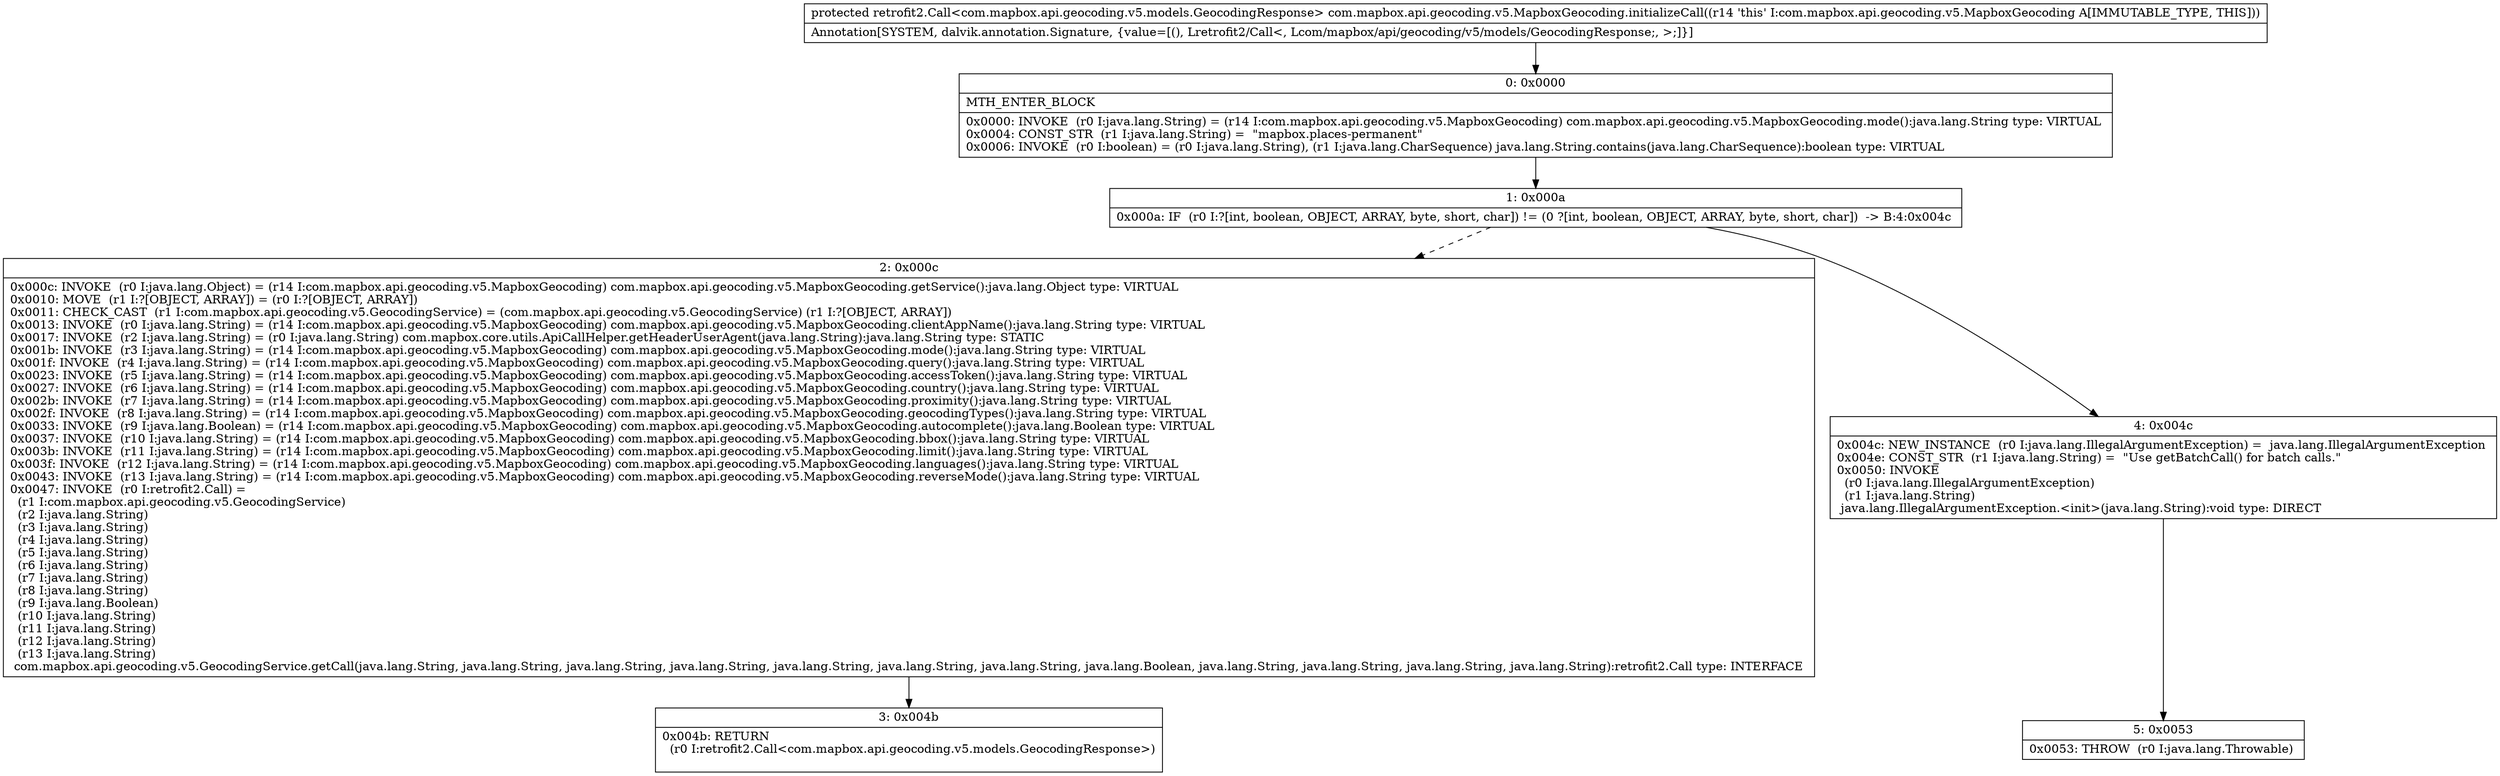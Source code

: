 digraph "CFG forcom.mapbox.api.geocoding.v5.MapboxGeocoding.initializeCall()Lretrofit2\/Call;" {
Node_0 [shape=record,label="{0\:\ 0x0000|MTH_ENTER_BLOCK\l|0x0000: INVOKE  (r0 I:java.lang.String) = (r14 I:com.mapbox.api.geocoding.v5.MapboxGeocoding) com.mapbox.api.geocoding.v5.MapboxGeocoding.mode():java.lang.String type: VIRTUAL \l0x0004: CONST_STR  (r1 I:java.lang.String) =  \"mapbox.places\-permanent\" \l0x0006: INVOKE  (r0 I:boolean) = (r0 I:java.lang.String), (r1 I:java.lang.CharSequence) java.lang.String.contains(java.lang.CharSequence):boolean type: VIRTUAL \l}"];
Node_1 [shape=record,label="{1\:\ 0x000a|0x000a: IF  (r0 I:?[int, boolean, OBJECT, ARRAY, byte, short, char]) != (0 ?[int, boolean, OBJECT, ARRAY, byte, short, char])  \-\> B:4:0x004c \l}"];
Node_2 [shape=record,label="{2\:\ 0x000c|0x000c: INVOKE  (r0 I:java.lang.Object) = (r14 I:com.mapbox.api.geocoding.v5.MapboxGeocoding) com.mapbox.api.geocoding.v5.MapboxGeocoding.getService():java.lang.Object type: VIRTUAL \l0x0010: MOVE  (r1 I:?[OBJECT, ARRAY]) = (r0 I:?[OBJECT, ARRAY]) \l0x0011: CHECK_CAST  (r1 I:com.mapbox.api.geocoding.v5.GeocodingService) = (com.mapbox.api.geocoding.v5.GeocodingService) (r1 I:?[OBJECT, ARRAY]) \l0x0013: INVOKE  (r0 I:java.lang.String) = (r14 I:com.mapbox.api.geocoding.v5.MapboxGeocoding) com.mapbox.api.geocoding.v5.MapboxGeocoding.clientAppName():java.lang.String type: VIRTUAL \l0x0017: INVOKE  (r2 I:java.lang.String) = (r0 I:java.lang.String) com.mapbox.core.utils.ApiCallHelper.getHeaderUserAgent(java.lang.String):java.lang.String type: STATIC \l0x001b: INVOKE  (r3 I:java.lang.String) = (r14 I:com.mapbox.api.geocoding.v5.MapboxGeocoding) com.mapbox.api.geocoding.v5.MapboxGeocoding.mode():java.lang.String type: VIRTUAL \l0x001f: INVOKE  (r4 I:java.lang.String) = (r14 I:com.mapbox.api.geocoding.v5.MapboxGeocoding) com.mapbox.api.geocoding.v5.MapboxGeocoding.query():java.lang.String type: VIRTUAL \l0x0023: INVOKE  (r5 I:java.lang.String) = (r14 I:com.mapbox.api.geocoding.v5.MapboxGeocoding) com.mapbox.api.geocoding.v5.MapboxGeocoding.accessToken():java.lang.String type: VIRTUAL \l0x0027: INVOKE  (r6 I:java.lang.String) = (r14 I:com.mapbox.api.geocoding.v5.MapboxGeocoding) com.mapbox.api.geocoding.v5.MapboxGeocoding.country():java.lang.String type: VIRTUAL \l0x002b: INVOKE  (r7 I:java.lang.String) = (r14 I:com.mapbox.api.geocoding.v5.MapboxGeocoding) com.mapbox.api.geocoding.v5.MapboxGeocoding.proximity():java.lang.String type: VIRTUAL \l0x002f: INVOKE  (r8 I:java.lang.String) = (r14 I:com.mapbox.api.geocoding.v5.MapboxGeocoding) com.mapbox.api.geocoding.v5.MapboxGeocoding.geocodingTypes():java.lang.String type: VIRTUAL \l0x0033: INVOKE  (r9 I:java.lang.Boolean) = (r14 I:com.mapbox.api.geocoding.v5.MapboxGeocoding) com.mapbox.api.geocoding.v5.MapboxGeocoding.autocomplete():java.lang.Boolean type: VIRTUAL \l0x0037: INVOKE  (r10 I:java.lang.String) = (r14 I:com.mapbox.api.geocoding.v5.MapboxGeocoding) com.mapbox.api.geocoding.v5.MapboxGeocoding.bbox():java.lang.String type: VIRTUAL \l0x003b: INVOKE  (r11 I:java.lang.String) = (r14 I:com.mapbox.api.geocoding.v5.MapboxGeocoding) com.mapbox.api.geocoding.v5.MapboxGeocoding.limit():java.lang.String type: VIRTUAL \l0x003f: INVOKE  (r12 I:java.lang.String) = (r14 I:com.mapbox.api.geocoding.v5.MapboxGeocoding) com.mapbox.api.geocoding.v5.MapboxGeocoding.languages():java.lang.String type: VIRTUAL \l0x0043: INVOKE  (r13 I:java.lang.String) = (r14 I:com.mapbox.api.geocoding.v5.MapboxGeocoding) com.mapbox.api.geocoding.v5.MapboxGeocoding.reverseMode():java.lang.String type: VIRTUAL \l0x0047: INVOKE  (r0 I:retrofit2.Call) = \l  (r1 I:com.mapbox.api.geocoding.v5.GeocodingService)\l  (r2 I:java.lang.String)\l  (r3 I:java.lang.String)\l  (r4 I:java.lang.String)\l  (r5 I:java.lang.String)\l  (r6 I:java.lang.String)\l  (r7 I:java.lang.String)\l  (r8 I:java.lang.String)\l  (r9 I:java.lang.Boolean)\l  (r10 I:java.lang.String)\l  (r11 I:java.lang.String)\l  (r12 I:java.lang.String)\l  (r13 I:java.lang.String)\l com.mapbox.api.geocoding.v5.GeocodingService.getCall(java.lang.String, java.lang.String, java.lang.String, java.lang.String, java.lang.String, java.lang.String, java.lang.String, java.lang.Boolean, java.lang.String, java.lang.String, java.lang.String, java.lang.String):retrofit2.Call type: INTERFACE \l}"];
Node_3 [shape=record,label="{3\:\ 0x004b|0x004b: RETURN  \l  (r0 I:retrofit2.Call\<com.mapbox.api.geocoding.v5.models.GeocodingResponse\>)\l \l}"];
Node_4 [shape=record,label="{4\:\ 0x004c|0x004c: NEW_INSTANCE  (r0 I:java.lang.IllegalArgumentException) =  java.lang.IllegalArgumentException \l0x004e: CONST_STR  (r1 I:java.lang.String) =  \"Use getBatchCall() for batch calls.\" \l0x0050: INVOKE  \l  (r0 I:java.lang.IllegalArgumentException)\l  (r1 I:java.lang.String)\l java.lang.IllegalArgumentException.\<init\>(java.lang.String):void type: DIRECT \l}"];
Node_5 [shape=record,label="{5\:\ 0x0053|0x0053: THROW  (r0 I:java.lang.Throwable) \l}"];
MethodNode[shape=record,label="{protected retrofit2.Call\<com.mapbox.api.geocoding.v5.models.GeocodingResponse\> com.mapbox.api.geocoding.v5.MapboxGeocoding.initializeCall((r14 'this' I:com.mapbox.api.geocoding.v5.MapboxGeocoding A[IMMUTABLE_TYPE, THIS]))  | Annotation[SYSTEM, dalvik.annotation.Signature, \{value=[(), Lretrofit2\/Call\<, Lcom\/mapbox\/api\/geocoding\/v5\/models\/GeocodingResponse;, \>;]\}]\l}"];
MethodNode -> Node_0;
Node_0 -> Node_1;
Node_1 -> Node_2[style=dashed];
Node_1 -> Node_4;
Node_2 -> Node_3;
Node_4 -> Node_5;
}

